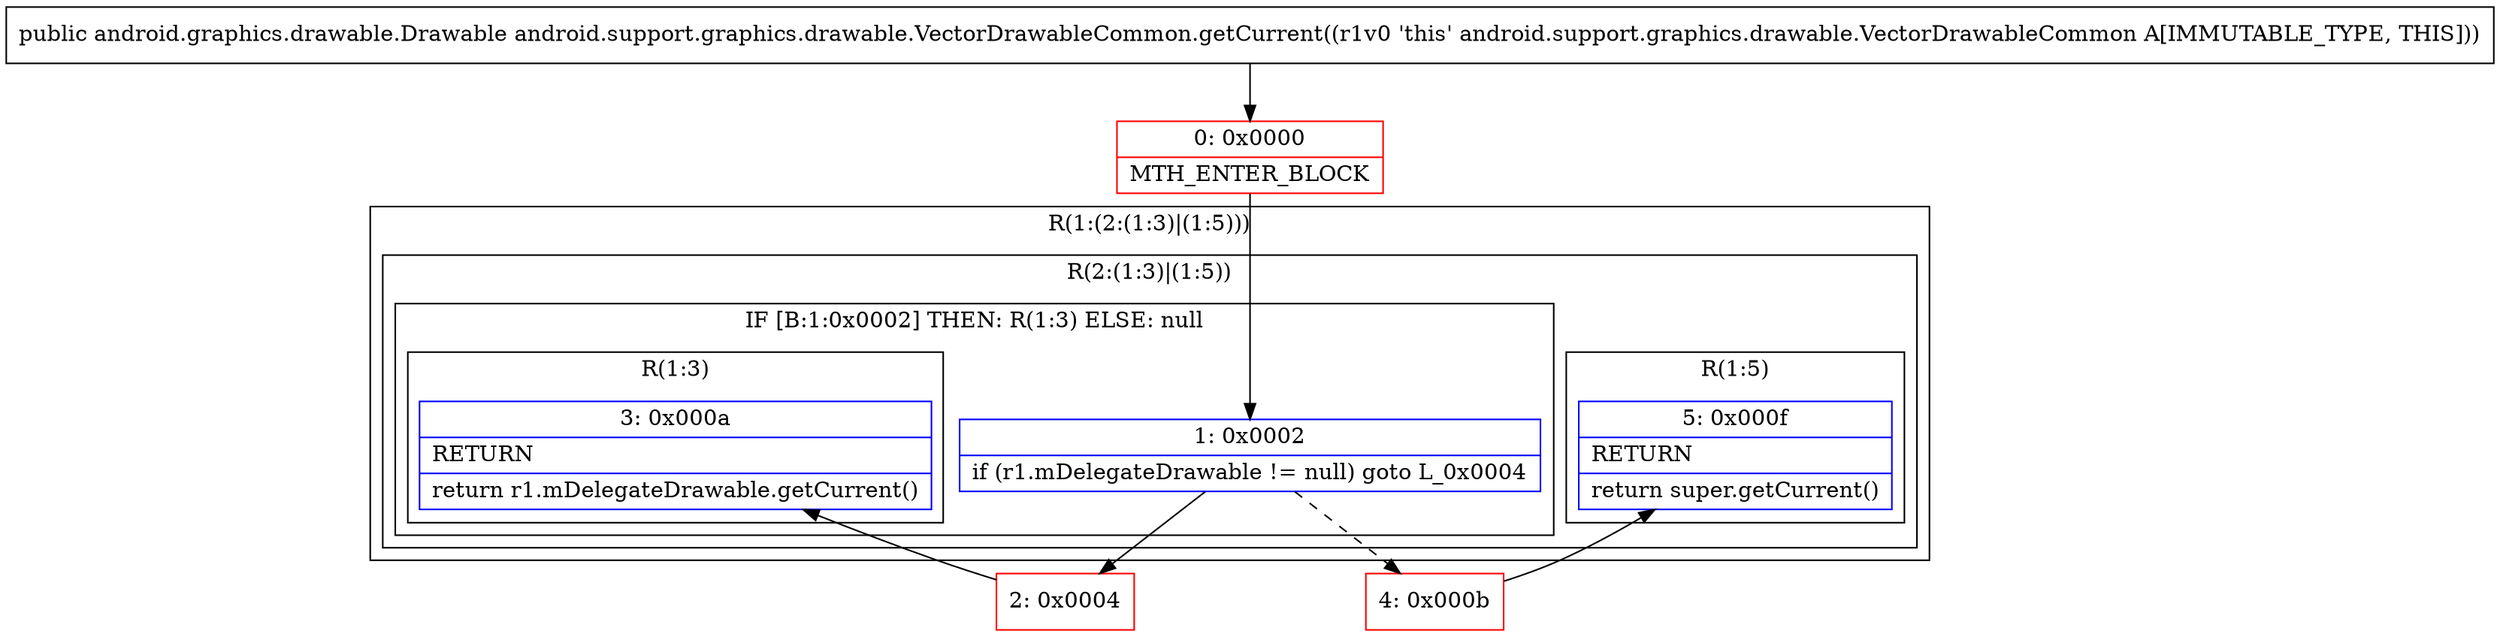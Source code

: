 digraph "CFG forandroid.support.graphics.drawable.VectorDrawableCommon.getCurrent()Landroid\/graphics\/drawable\/Drawable;" {
subgraph cluster_Region_1390958620 {
label = "R(1:(2:(1:3)|(1:5)))";
node [shape=record,color=blue];
subgraph cluster_Region_923838150 {
label = "R(2:(1:3)|(1:5))";
node [shape=record,color=blue];
subgraph cluster_IfRegion_1002703611 {
label = "IF [B:1:0x0002] THEN: R(1:3) ELSE: null";
node [shape=record,color=blue];
Node_1 [shape=record,label="{1\:\ 0x0002|if (r1.mDelegateDrawable != null) goto L_0x0004\l}"];
subgraph cluster_Region_860450563 {
label = "R(1:3)";
node [shape=record,color=blue];
Node_3 [shape=record,label="{3\:\ 0x000a|RETURN\l|return r1.mDelegateDrawable.getCurrent()\l}"];
}
}
subgraph cluster_Region_594667982 {
label = "R(1:5)";
node [shape=record,color=blue];
Node_5 [shape=record,label="{5\:\ 0x000f|RETURN\l|return super.getCurrent()\l}"];
}
}
}
Node_0 [shape=record,color=red,label="{0\:\ 0x0000|MTH_ENTER_BLOCK\l}"];
Node_2 [shape=record,color=red,label="{2\:\ 0x0004}"];
Node_4 [shape=record,color=red,label="{4\:\ 0x000b}"];
MethodNode[shape=record,label="{public android.graphics.drawable.Drawable android.support.graphics.drawable.VectorDrawableCommon.getCurrent((r1v0 'this' android.support.graphics.drawable.VectorDrawableCommon A[IMMUTABLE_TYPE, THIS])) }"];
MethodNode -> Node_0;
Node_1 -> Node_2;
Node_1 -> Node_4[style=dashed];
Node_0 -> Node_1;
Node_2 -> Node_3;
Node_4 -> Node_5;
}

